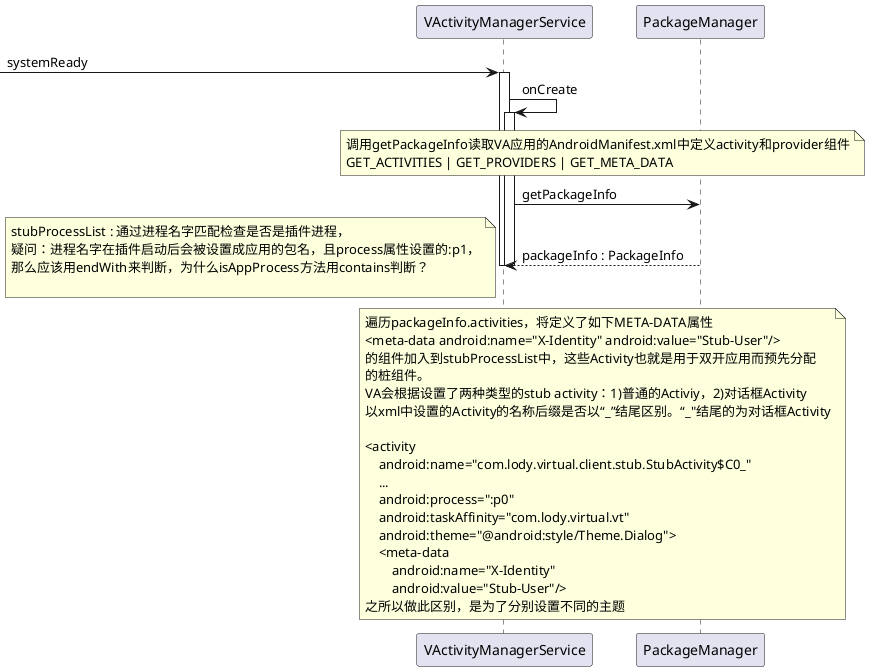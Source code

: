 @startuml
[-> VActivityManagerService: systemReady
activate VActivityManagerService
VActivityManagerService -> VActivityManagerService: onCreate
activate VActivityManagerService

note over VActivityManagerService,PackageManager
调用getPackageInfo读取VA应用的AndroidManifest.xml中定义activity和provider组件
GET_ACTIVITIES | GET_PROVIDERS | GET_META_DATA
endnote

VActivityManagerService -> PackageManager : getPackageInfo
VActivityManagerService <-- PackageManager : packageInfo : PackageInfo

note over VActivityManagerService,PackageManager
遍历packageInfo.activities，将定义了如下META-DATA属性
<meta-data android:name="X-Identity" android:value="Stub-User"/>
的组件加入到stubProcessList中，这些Activity也就是用于双开应用而预先分配
的桩组件。
VA会根据设置了两种类型的stub activity：1)普通的Activiy，2)对话框Activity
以xml中设置的Activity的名称后缀是否以“_”结尾区别。“_"结尾的为对话框Activity

<activity
    android:name="com.lody.virtual.client.stub.StubActivity$C0_"
    ...
    android:process=":p0"
    android:taskAffinity="com.lody.virtual.vt"
    android:theme="@android:style/Theme.Dialog">
    <meta-data
        android:name="X-Identity"
        android:value="Stub-User"/>
之所以做此区别，是为了分别设置不同的主题
endnote

deactivate VActivityManagerService
deactivate VActivityManagerService

note left
stubProcessList : 通过进程名字匹配检查是否是插件进程，
疑问：进程名字在插件启动后会被设置成应用的包名，且process属性设置的:p1，
那么应该用endWith来判断，为什么isAppProcess方法用contains判断？

endnote
@enduml